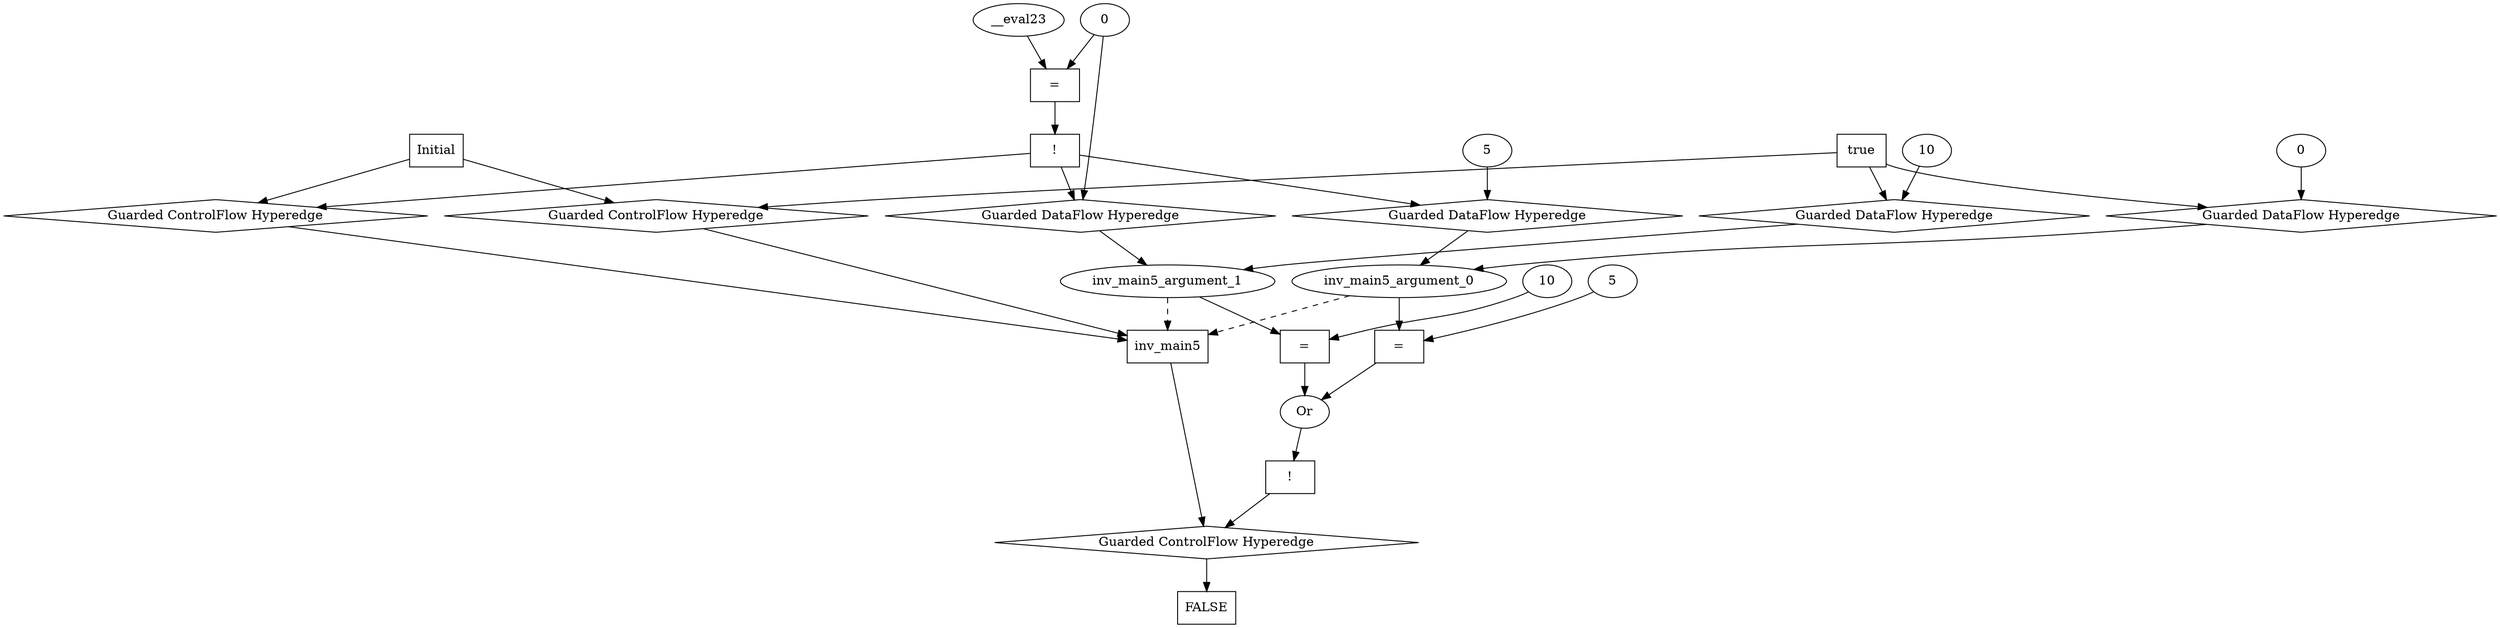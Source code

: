 digraph dag {
inv_main5 [label="inv_main5" shape="rect"];
FALSE [label="FALSE" shape="rect"];
Initial [label="Initial" shape="rect"];
ControlFowHyperEdge_0 [label="Guarded ControlFlow Hyperedge" shape="diamond"];
Initial -> ControlFowHyperEdge_0[label=""]
ControlFowHyperEdge_0 -> inv_main5[label=""]
ControlFowHyperEdge_1 [label="Guarded ControlFlow Hyperedge" shape="diamond"];
Initial -> ControlFowHyperEdge_1[label=""]
ControlFowHyperEdge_1 -> inv_main5[label=""]
ControlFowHyperEdge_2 [label="Guarded ControlFlow Hyperedge" shape="diamond"];
inv_main5 -> ControlFowHyperEdge_2[label=""]
ControlFowHyperEdge_2 -> FALSE[label=""]
inv_main5_argument_0 [label="inv_main5_argument_0" shape="oval"];
inv_main5_argument_0 -> inv_main5[label="" style="dashed"]
inv_main5_argument_1 [label="inv_main5_argument_1" shape="oval"];
inv_main5_argument_1 -> inv_main5[label="" style="dashed"]

xxxinv_main5___Initial_0xxxguard_0_node_0 [label="!" shape="rect"];
xxxinv_main5___Initial_0xxxguard_0_node_1 [label="=" shape="rect"];
xxxinv_main5___Initial_0xxxguard_0_node_2 [label="__eval23"];
xxxinv_main5___Initial_0xxxguard_0_node_1->xxxinv_main5___Initial_0xxxguard_0_node_0
xxxinv_main5___Initial_0xxxguard_0_node_2->xxxinv_main5___Initial_0xxxguard_0_node_1
xxxinv_main5___Initial_0xxxdataFlow1_node_0->xxxinv_main5___Initial_0xxxguard_0_node_1

xxxinv_main5___Initial_0xxxguard_0_node_0->ControlFowHyperEdge_0 [label=""];
xxxinv_main5___Initial_0xxxdataFlow_0_node_0 [label="5"];

xxxinv_main5___Initial_0xxxdataFlow_0_node_0->DataFowHyperEdge_0_inv_main5_argument_0 [label=""];
xxxinv_main5___Initial_0xxxdataFlow1_node_0 [label="0"];

xxxinv_main5___Initial_0xxxdataFlow1_node_0->DataFowHyperEdge_0_inv_main5_argument_1 [label=""];
true_1 [label="true" shape="rect"];
true_1->ControlFowHyperEdge_1 [label=""];
xxxinv_main5___Initial_1xxxdataFlow_0_node_0 [label="0"];

xxxinv_main5___Initial_1xxxdataFlow_0_node_0->DataFowHyperEdge_1_inv_main5_argument_0 [label=""];
xxxinv_main5___Initial_1xxxdataFlow1_node_0 [label="10"];

xxxinv_main5___Initial_1xxxdataFlow1_node_0->DataFowHyperEdge_1_inv_main5_argument_1 [label=""];
xxxFALSE___inv_main5_2xxxguard_0_node_0 [label="!" shape="rect"];
xxxFALSE___inv_main5_2xxxguard_0_node_1 [label="Or"];
xxxFALSE___inv_main5_2xxxguard_0_node_2 [label="=" shape="rect"];
xxxFALSE___inv_main5_2xxxguard_0_node_4 [label="5"];
xxxFALSE___inv_main5_2xxxguard_0_node_5 [label="=" shape="rect"];
xxxFALSE___inv_main5_2xxxguard_0_node_7 [label="10"];
xxxFALSE___inv_main5_2xxxguard_0_node_1->xxxFALSE___inv_main5_2xxxguard_0_node_0
xxxFALSE___inv_main5_2xxxguard_0_node_2->xxxFALSE___inv_main5_2xxxguard_0_node_1
xxxFALSE___inv_main5_2xxxguard_0_node_5->xxxFALSE___inv_main5_2xxxguard_0_node_1
inv_main5_argument_0->xxxFALSE___inv_main5_2xxxguard_0_node_2
xxxFALSE___inv_main5_2xxxguard_0_node_4->xxxFALSE___inv_main5_2xxxguard_0_node_2
inv_main5_argument_1->xxxFALSE___inv_main5_2xxxguard_0_node_5
xxxFALSE___inv_main5_2xxxguard_0_node_7->xxxFALSE___inv_main5_2xxxguard_0_node_5

xxxFALSE___inv_main5_2xxxguard_0_node_0->ControlFowHyperEdge_2 [label=""];
DataFowHyperEdge_0_inv_main5_argument_0 [label="Guarded DataFlow Hyperedge" shape="diamond"];
DataFowHyperEdge_0_inv_main5_argument_0 -> inv_main5_argument_0[label=""]
xxxinv_main5___Initial_0xxxguard_0_node_0 -> DataFowHyperEdge_0_inv_main5_argument_0[label=""]
DataFowHyperEdge_0_inv_main5_argument_1 [label="Guarded DataFlow Hyperedge" shape="diamond"];
DataFowHyperEdge_0_inv_main5_argument_1 -> inv_main5_argument_1[label=""]
xxxinv_main5___Initial_0xxxguard_0_node_0 -> DataFowHyperEdge_0_inv_main5_argument_1[label=""]
DataFowHyperEdge_1_inv_main5_argument_0 [label="Guarded DataFlow Hyperedge" shape="diamond"];
DataFowHyperEdge_1_inv_main5_argument_0 -> inv_main5_argument_0[label=""]
true_1->DataFowHyperEdge_1_inv_main5_argument_0 [label=""];
DataFowHyperEdge_1_inv_main5_argument_1 [label="Guarded DataFlow Hyperedge" shape="diamond"];
DataFowHyperEdge_1_inv_main5_argument_1 -> inv_main5_argument_1[label=""]
true_1->DataFowHyperEdge_1_inv_main5_argument_1 [label=""];
}
